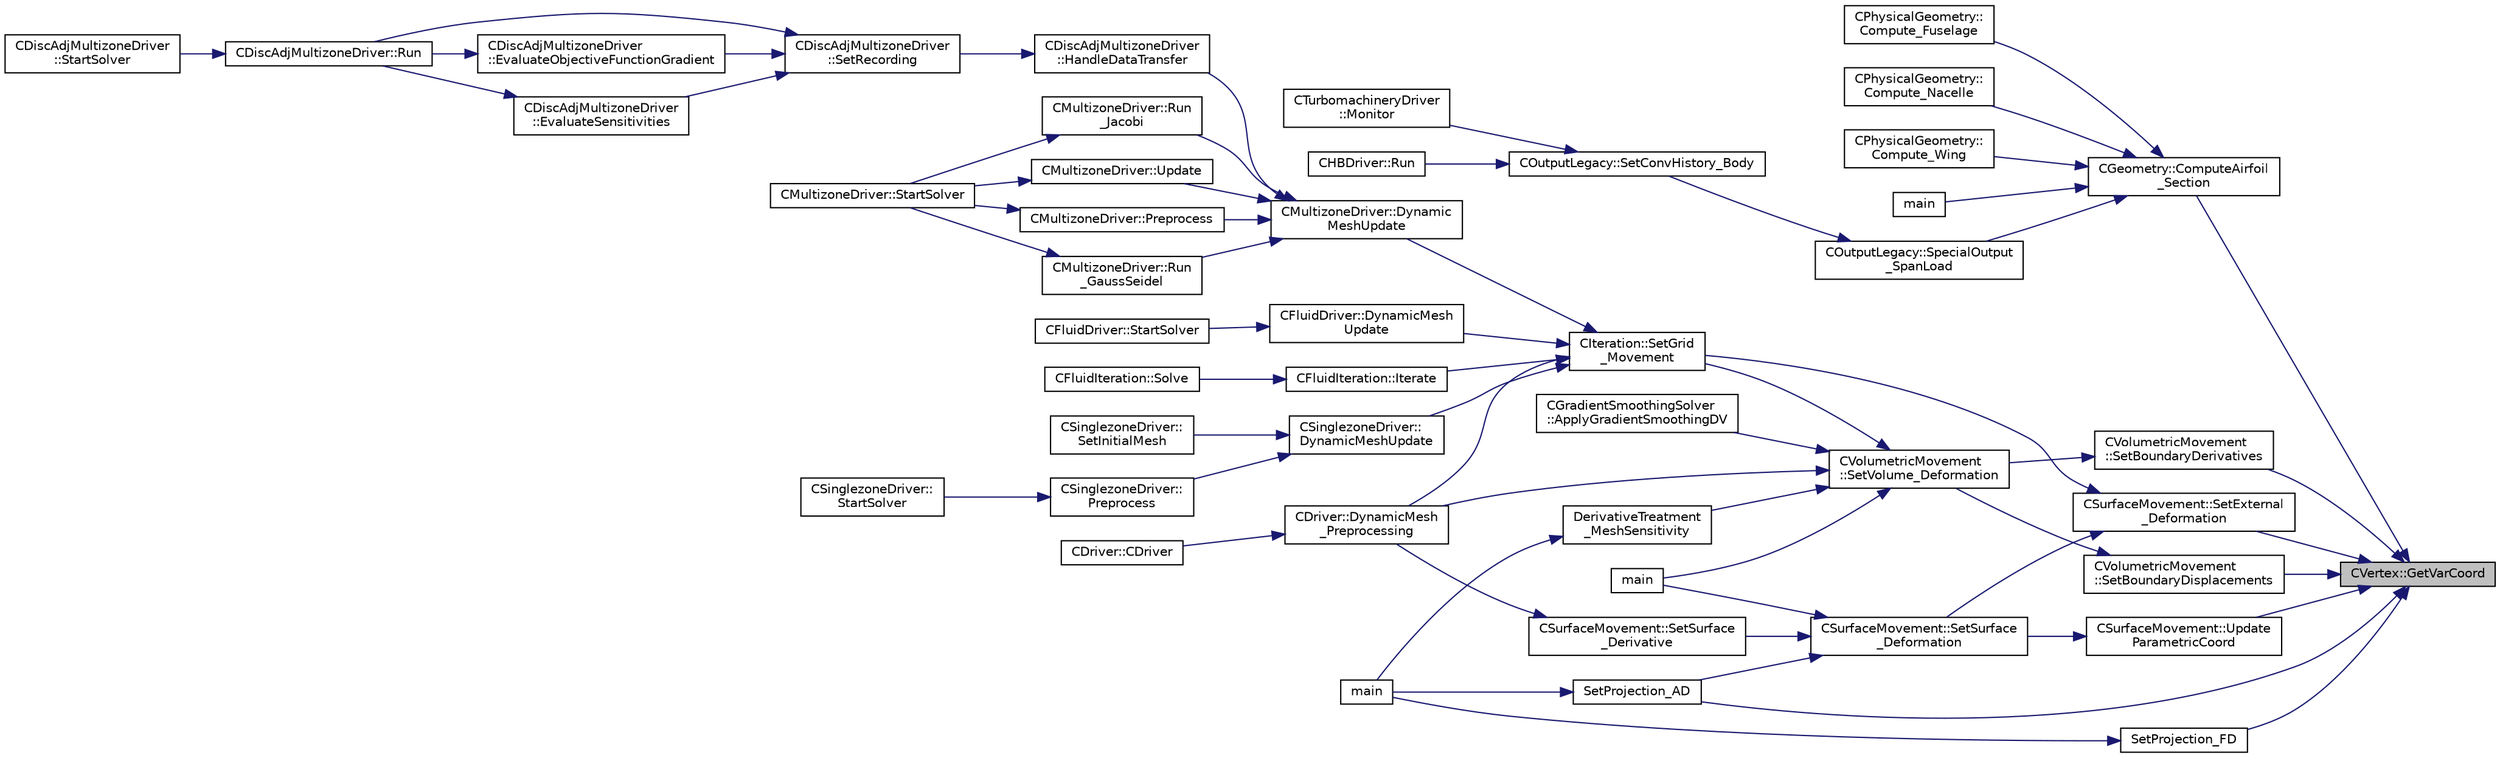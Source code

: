 digraph "CVertex::GetVarCoord"
{
 // LATEX_PDF_SIZE
  edge [fontname="Helvetica",fontsize="10",labelfontname="Helvetica",labelfontsize="10"];
  node [fontname="Helvetica",fontsize="10",shape=record];
  rankdir="RL";
  Node1 [label="CVertex::GetVarCoord",height=0.2,width=0.4,color="black", fillcolor="grey75", style="filled", fontcolor="black",tooltip="Get the value of the coordinate variation due to a surface modification."];
  Node1 -> Node2 [dir="back",color="midnightblue",fontsize="10",style="solid",fontname="Helvetica"];
  Node2 [label="CGeometry::ComputeAirfoil\l_Section",height=0.2,width=0.4,color="black", fillcolor="white", style="filled",URL="$classCGeometry.html#a89153b5d029a8e95b8e1546605e3a001",tooltip="A virtual member."];
  Node2 -> Node3 [dir="back",color="midnightblue",fontsize="10",style="solid",fontname="Helvetica"];
  Node3 [label="CPhysicalGeometry::\lCompute_Fuselage",height=0.2,width=0.4,color="black", fillcolor="white", style="filled",URL="$classCPhysicalGeometry.html#a4f0167afbef6c7a7a57bbe03836bb272",tooltip="Evaluate geometrical parameters of a wing."];
  Node2 -> Node4 [dir="back",color="midnightblue",fontsize="10",style="solid",fontname="Helvetica"];
  Node4 [label="CPhysicalGeometry::\lCompute_Nacelle",height=0.2,width=0.4,color="black", fillcolor="white", style="filled",URL="$classCPhysicalGeometry.html#a69b97925c1895172c5f3eb05fc14685b",tooltip="Evaluate geometrical parameters of a wing."];
  Node2 -> Node5 [dir="back",color="midnightblue",fontsize="10",style="solid",fontname="Helvetica"];
  Node5 [label="CPhysicalGeometry::\lCompute_Wing",height=0.2,width=0.4,color="black", fillcolor="white", style="filled",URL="$classCPhysicalGeometry.html#a418d3f859009db11d95286e8d1968ef1",tooltip="Evaluate geometrical parameters of a wing."];
  Node2 -> Node6 [dir="back",color="midnightblue",fontsize="10",style="solid",fontname="Helvetica"];
  Node6 [label="main",height=0.2,width=0.4,color="black", fillcolor="white", style="filled",URL="$SU2__GEO_8cpp.html#a0ddf1224851353fc92bfbff6f499fa97",tooltip=" "];
  Node2 -> Node7 [dir="back",color="midnightblue",fontsize="10",style="solid",fontname="Helvetica"];
  Node7 [label="COutputLegacy::SpecialOutput\l_SpanLoad",height=0.2,width=0.4,color="black", fillcolor="white", style="filled",URL="$classCOutputLegacy.html#aa23c32426851597ef86dce3bd62799a2",tooltip="Writes forces at different sections."];
  Node7 -> Node8 [dir="back",color="midnightblue",fontsize="10",style="solid",fontname="Helvetica"];
  Node8 [label="COutputLegacy::SetConvHistory_Body",height=0.2,width=0.4,color="black", fillcolor="white", style="filled",URL="$classCOutputLegacy.html#a217cc0d778a3828499189a9debee47c6",tooltip="Write the history file and the convergence on the screen for serial computations."];
  Node8 -> Node9 [dir="back",color="midnightblue",fontsize="10",style="solid",fontname="Helvetica"];
  Node9 [label="CTurbomachineryDriver\l::Monitor",height=0.2,width=0.4,color="black", fillcolor="white", style="filled",URL="$classCTurbomachineryDriver.html#a46d71c90157f3116888e41d0789be956",tooltip="Monitor the computation."];
  Node8 -> Node10 [dir="back",color="midnightblue",fontsize="10",style="solid",fontname="Helvetica"];
  Node10 [label="CHBDriver::Run",height=0.2,width=0.4,color="black", fillcolor="white", style="filled",URL="$classCHBDriver.html#a741b28f789c77858055bdea1d5716f21",tooltip="Run a single iteration of a Harmonic Balance problem."];
  Node1 -> Node11 [dir="back",color="midnightblue",fontsize="10",style="solid",fontname="Helvetica"];
  Node11 [label="CVolumetricMovement\l::SetBoundaryDerivatives",height=0.2,width=0.4,color="black", fillcolor="white", style="filled",URL="$classCVolumetricMovement.html#aaad89d6c6a1276fa77b0dc52fe4184fa",tooltip="Set the derivatives of the boundary nodes."];
  Node11 -> Node12 [dir="back",color="midnightblue",fontsize="10",style="solid",fontname="Helvetica"];
  Node12 [label="CVolumetricMovement\l::SetVolume_Deformation",height=0.2,width=0.4,color="black", fillcolor="white", style="filled",URL="$classCVolumetricMovement.html#a96c9dadafe051a2479ef4ec4b51adb04",tooltip="Grid deformation using the spring analogy method."];
  Node12 -> Node13 [dir="back",color="midnightblue",fontsize="10",style="solid",fontname="Helvetica"];
  Node13 [label="CGradientSmoothingSolver\l::ApplyGradientSmoothingDV",height=0.2,width=0.4,color="black", fillcolor="white", style="filled",URL="$classCGradientSmoothingSolver.html#a443fb04934697664cd7defae114e6ef4",tooltip="All steps required for smoothing the whole system on DV level in an iterative way."];
  Node12 -> Node14 [dir="back",color="midnightblue",fontsize="10",style="solid",fontname="Helvetica"];
  Node14 [label="DerivativeTreatment\l_MeshSensitivity",height=0.2,width=0.4,color="black", fillcolor="white", style="filled",URL="$SU2__DOT_8cpp.html#a160a5823e2f9b59992121278680ea5d5",tooltip="Treatment of derivatives with the Sobolev smoothing solver."];
  Node14 -> Node15 [dir="back",color="midnightblue",fontsize="10",style="solid",fontname="Helvetica"];
  Node15 [label="main",height=0.2,width=0.4,color="black", fillcolor="white", style="filled",URL="$SU2__DOT_8cpp.html#a0ddf1224851353fc92bfbff6f499fa97",tooltip=" "];
  Node12 -> Node16 [dir="back",color="midnightblue",fontsize="10",style="solid",fontname="Helvetica"];
  Node16 [label="CDriver::DynamicMesh\l_Preprocessing",height=0.2,width=0.4,color="black", fillcolor="white", style="filled",URL="$classCDriver.html#ab130423a20d43ddd4eb0d9cde51c2708",tooltip="GridMovement_Preprocessing."];
  Node16 -> Node17 [dir="back",color="midnightblue",fontsize="10",style="solid",fontname="Helvetica"];
  Node17 [label="CDriver::CDriver",height=0.2,width=0.4,color="black", fillcolor="white", style="filled",URL="$classCDriver.html#a3fca4a013a6efa9bbb38fe78a86b5f3d",tooltip="Constructor of the class."];
  Node12 -> Node18 [dir="back",color="midnightblue",fontsize="10",style="solid",fontname="Helvetica"];
  Node18 [label="main",height=0.2,width=0.4,color="black", fillcolor="white", style="filled",URL="$SU2__DEF_8cpp.html#a0ddf1224851353fc92bfbff6f499fa97",tooltip=" "];
  Node12 -> Node19 [dir="back",color="midnightblue",fontsize="10",style="solid",fontname="Helvetica"];
  Node19 [label="CIteration::SetGrid\l_Movement",height=0.2,width=0.4,color="black", fillcolor="white", style="filled",URL="$classCIteration.html#a7b36785762f6b0c214569b185b858b6c",tooltip="Updates the positions and grid velocities for dynamic meshes between physical time steps."];
  Node19 -> Node16 [dir="back",color="midnightblue",fontsize="10",style="solid",fontname="Helvetica"];
  Node19 -> Node20 [dir="back",color="midnightblue",fontsize="10",style="solid",fontname="Helvetica"];
  Node20 [label="CSinglezoneDriver::\lDynamicMeshUpdate",height=0.2,width=0.4,color="black", fillcolor="white", style="filled",URL="$classCSinglezoneDriver.html#a2f88f82c3b958d60452d5513daf5c128",tooltip="Perform a dynamic mesh deformation, included grid velocity computation and the update of the multigri..."];
  Node20 -> Node21 [dir="back",color="midnightblue",fontsize="10",style="solid",fontname="Helvetica"];
  Node21 [label="CSinglezoneDriver::\lPreprocess",height=0.2,width=0.4,color="black", fillcolor="white", style="filled",URL="$classCSinglezoneDriver.html#a0b2c8c9b257915d6b19d72014f3bb82a",tooltip="Preprocess the single-zone iteration."];
  Node21 -> Node22 [dir="back",color="midnightblue",fontsize="10",style="solid",fontname="Helvetica"];
  Node22 [label="CSinglezoneDriver::\lStartSolver",height=0.2,width=0.4,color="black", fillcolor="white", style="filled",URL="$classCSinglezoneDriver.html#ac98c6acfe034381fb3b77c6753c4d734",tooltip="[Overload] Launch the computation for single-zone problems."];
  Node20 -> Node23 [dir="back",color="midnightblue",fontsize="10",style="solid",fontname="Helvetica"];
  Node23 [label="CSinglezoneDriver::\lSetInitialMesh",height=0.2,width=0.4,color="black", fillcolor="white", style="filled",URL="$classCSinglezoneDriver.html#aec7315f833718d3f1ac6c2fb2b2a661b",tooltip="Perform a mesh deformation as initial condition."];
  Node19 -> Node24 [dir="back",color="midnightblue",fontsize="10",style="solid",fontname="Helvetica"];
  Node24 [label="CMultizoneDriver::Dynamic\lMeshUpdate",height=0.2,width=0.4,color="black", fillcolor="white", style="filled",URL="$classCMultizoneDriver.html#a53ec5acb13bb0e897515e098b11b10ac",tooltip="Perform a dynamic mesh deformation, included grid velocity computation and the update of the multigri..."];
  Node24 -> Node25 [dir="back",color="midnightblue",fontsize="10",style="solid",fontname="Helvetica"];
  Node25 [label="CDiscAdjMultizoneDriver\l::HandleDataTransfer",height=0.2,width=0.4,color="black", fillcolor="white", style="filled",URL="$classCDiscAdjMultizoneDriver.html#ab33de05a7a1f77dcf60014a4a35dd4f1",tooltip="Transfer data between zones and update grids when required."];
  Node25 -> Node26 [dir="back",color="midnightblue",fontsize="10",style="solid",fontname="Helvetica"];
  Node26 [label="CDiscAdjMultizoneDriver\l::SetRecording",height=0.2,width=0.4,color="black", fillcolor="white", style="filled",URL="$classCDiscAdjMultizoneDriver.html#a6858d2798084ac58973760b98cbc268d",tooltip="Record one iteration of the primal problem within each zone."];
  Node26 -> Node27 [dir="back",color="midnightblue",fontsize="10",style="solid",fontname="Helvetica"];
  Node27 [label="CDiscAdjMultizoneDriver\l::EvaluateObjectiveFunctionGradient",height=0.2,width=0.4,color="black", fillcolor="white", style="filled",URL="$classCDiscAdjMultizoneDriver.html#a7a644ee8fc2141f2083b91afd2cab856",tooltip="Evaluate the gradient of the objective function and add to \"External\"."];
  Node27 -> Node28 [dir="back",color="midnightblue",fontsize="10",style="solid",fontname="Helvetica"];
  Node28 [label="CDiscAdjMultizoneDriver::Run",height=0.2,width=0.4,color="black", fillcolor="white", style="filled",URL="$classCDiscAdjMultizoneDriver.html#af996aecdb6d20aa4fc81c9b67295abf5",tooltip="[Overload] Run an discrete adjoint update of all solvers within multiple zones."];
  Node28 -> Node29 [dir="back",color="midnightblue",fontsize="10",style="solid",fontname="Helvetica"];
  Node29 [label="CDiscAdjMultizoneDriver\l::StartSolver",height=0.2,width=0.4,color="black", fillcolor="white", style="filled",URL="$classCDiscAdjMultizoneDriver.html#a75de0a1a482ceeed4301a384f1515092",tooltip="[Overload] Launch the computation for discrete adjoint multizone problems."];
  Node26 -> Node30 [dir="back",color="midnightblue",fontsize="10",style="solid",fontname="Helvetica"];
  Node30 [label="CDiscAdjMultizoneDriver\l::EvaluateSensitivities",height=0.2,width=0.4,color="black", fillcolor="white", style="filled",URL="$classCDiscAdjMultizoneDriver.html#a9d998fae109427a1061069800ad931c3",tooltip="Evaluate sensitivites for the current adjoint solution and output files."];
  Node30 -> Node28 [dir="back",color="midnightblue",fontsize="10",style="solid",fontname="Helvetica"];
  Node26 -> Node28 [dir="back",color="midnightblue",fontsize="10",style="solid",fontname="Helvetica"];
  Node24 -> Node31 [dir="back",color="midnightblue",fontsize="10",style="solid",fontname="Helvetica"];
  Node31 [label="CMultizoneDriver::Preprocess",height=0.2,width=0.4,color="black", fillcolor="white", style="filled",URL="$classCMultizoneDriver.html#a92c39c3bdad3f83c17e7bdf8acbfe0f7",tooltip="Preprocess the multizone iteration."];
  Node31 -> Node32 [dir="back",color="midnightblue",fontsize="10",style="solid",fontname="Helvetica"];
  Node32 [label="CMultizoneDriver::StartSolver",height=0.2,width=0.4,color="black", fillcolor="white", style="filled",URL="$classCMultizoneDriver.html#a48545e4827cc34298f792995e06d90dd",tooltip="[Overload] Launch the computation for multizone problems."];
  Node24 -> Node33 [dir="back",color="midnightblue",fontsize="10",style="solid",fontname="Helvetica"];
  Node33 [label="CMultizoneDriver::Run\l_GaussSeidel",height=0.2,width=0.4,color="black", fillcolor="white", style="filled",URL="$classCMultizoneDriver.html#a0831675485ec791db4daa926b299caaa",tooltip="Run a Block Gauss-Seidel iteration in all physical zones."];
  Node33 -> Node32 [dir="back",color="midnightblue",fontsize="10",style="solid",fontname="Helvetica"];
  Node24 -> Node34 [dir="back",color="midnightblue",fontsize="10",style="solid",fontname="Helvetica"];
  Node34 [label="CMultizoneDriver::Run\l_Jacobi",height=0.2,width=0.4,color="black", fillcolor="white", style="filled",URL="$classCMultizoneDriver.html#a3fb588b700451ea8c886eab2fc340f2d",tooltip="Run a Block-Jacobi iteration in all physical zones."];
  Node34 -> Node32 [dir="back",color="midnightblue",fontsize="10",style="solid",fontname="Helvetica"];
  Node24 -> Node35 [dir="back",color="midnightblue",fontsize="10",style="solid",fontname="Helvetica"];
  Node35 [label="CMultizoneDriver::Update",height=0.2,width=0.4,color="black", fillcolor="white", style="filled",URL="$classCMultizoneDriver.html#a0bb9caf0b5fea8d01e714577b0974466",tooltip="Update the dual-time solution within multiple zones."];
  Node35 -> Node32 [dir="back",color="midnightblue",fontsize="10",style="solid",fontname="Helvetica"];
  Node19 -> Node36 [dir="back",color="midnightblue",fontsize="10",style="solid",fontname="Helvetica"];
  Node36 [label="CFluidDriver::DynamicMesh\lUpdate",height=0.2,width=0.4,color="black", fillcolor="white", style="filled",URL="$classCFluidDriver.html#a169667db03c0f4e2511d23a8a29280f6",tooltip="Perform a dynamic mesh deformation, included grid velocity computation and the update of the multigri..."];
  Node36 -> Node37 [dir="back",color="midnightblue",fontsize="10",style="solid",fontname="Helvetica"];
  Node37 [label="CFluidDriver::StartSolver",height=0.2,width=0.4,color="black", fillcolor="white", style="filled",URL="$classCFluidDriver.html#aa0139a1e26f43f0154854c9f99ded978",tooltip="Launch the computation for all zones and all physics."];
  Node19 -> Node38 [dir="back",color="midnightblue",fontsize="10",style="solid",fontname="Helvetica"];
  Node38 [label="CFluidIteration::Iterate",height=0.2,width=0.4,color="black", fillcolor="white", style="filled",URL="$classCFluidIteration.html#a9ce0d8765aff42207afcd2c9ab6f71d8",tooltip="Perform a single iteration of the fluid system."];
  Node38 -> Node39 [dir="back",color="midnightblue",fontsize="10",style="solid",fontname="Helvetica"];
  Node39 [label="CFluidIteration::Solve",height=0.2,width=0.4,color="black", fillcolor="white", style="filled",URL="$classCFluidIteration.html#ae4c454356af70246063fdcba4accb068",tooltip="Iterate the fluid system for a number of Inner_Iter iterations."];
  Node1 -> Node40 [dir="back",color="midnightblue",fontsize="10",style="solid",fontname="Helvetica"];
  Node40 [label="CVolumetricMovement\l::SetBoundaryDisplacements",height=0.2,width=0.4,color="black", fillcolor="white", style="filled",URL="$classCVolumetricMovement.html#a3555067b3e76a3d6fed5d78a21a776ea",tooltip="Check the boundary vertex that are going to be moved."];
  Node40 -> Node12 [dir="back",color="midnightblue",fontsize="10",style="solid",fontname="Helvetica"];
  Node1 -> Node41 [dir="back",color="midnightblue",fontsize="10",style="solid",fontname="Helvetica"];
  Node41 [label="CSurfaceMovement::SetExternal\l_Deformation",height=0.2,width=0.4,color="black", fillcolor="white", style="filled",URL="$classCSurfaceMovement.html#a575ff545fe6de6e84fb8fed8e1615edb",tooltip="Set any surface deformationsbased on an input file."];
  Node41 -> Node19 [dir="back",color="midnightblue",fontsize="10",style="solid",fontname="Helvetica"];
  Node41 -> Node42 [dir="back",color="midnightblue",fontsize="10",style="solid",fontname="Helvetica"];
  Node42 [label="CSurfaceMovement::SetSurface\l_Deformation",height=0.2,width=0.4,color="black", fillcolor="white", style="filled",URL="$classCSurfaceMovement.html#af8da279141f7e64121f3d15019fee45e",tooltip="Set the surface/boundary deformation."];
  Node42 -> Node18 [dir="back",color="midnightblue",fontsize="10",style="solid",fontname="Helvetica"];
  Node42 -> Node43 [dir="back",color="midnightblue",fontsize="10",style="solid",fontname="Helvetica"];
  Node43 [label="SetProjection_AD",height=0.2,width=0.4,color="black", fillcolor="white", style="filled",URL="$SU2__DOT_8cpp.html#a3fceed882e8eb3d6796c8e8396af7d87",tooltip="Projection of the surface sensitivity using algorithmic differentiation (AD)."];
  Node43 -> Node15 [dir="back",color="midnightblue",fontsize="10",style="solid",fontname="Helvetica"];
  Node42 -> Node44 [dir="back",color="midnightblue",fontsize="10",style="solid",fontname="Helvetica"];
  Node44 [label="CSurfaceMovement::SetSurface\l_Derivative",height=0.2,width=0.4,color="black", fillcolor="white", style="filled",URL="$classCSurfaceMovement.html#af6aac73d04565bf6e9b81305b66e97e7",tooltip="Set derivatives of the surface/boundary deformation."];
  Node44 -> Node16 [dir="back",color="midnightblue",fontsize="10",style="solid",fontname="Helvetica"];
  Node1 -> Node43 [dir="back",color="midnightblue",fontsize="10",style="solid",fontname="Helvetica"];
  Node1 -> Node45 [dir="back",color="midnightblue",fontsize="10",style="solid",fontname="Helvetica"];
  Node45 [label="SetProjection_FD",height=0.2,width=0.4,color="black", fillcolor="white", style="filled",URL="$SU2__DOT_8cpp.html#a5c5163a755085e03f1dfa23aeb7e21f2",tooltip="Projection of the surface sensitivity using finite differences (FD)."];
  Node45 -> Node15 [dir="back",color="midnightblue",fontsize="10",style="solid",fontname="Helvetica"];
  Node1 -> Node46 [dir="back",color="midnightblue",fontsize="10",style="solid",fontname="Helvetica"];
  Node46 [label="CSurfaceMovement::Update\lParametricCoord",height=0.2,width=0.4,color="black", fillcolor="white", style="filled",URL="$classCSurfaceMovement.html#a955774953bd11927bcfcaec014125126",tooltip="Update the parametric coordinates of a grid point using a point inversion strategy in the free form F..."];
  Node46 -> Node42 [dir="back",color="midnightblue",fontsize="10",style="solid",fontname="Helvetica"];
}
